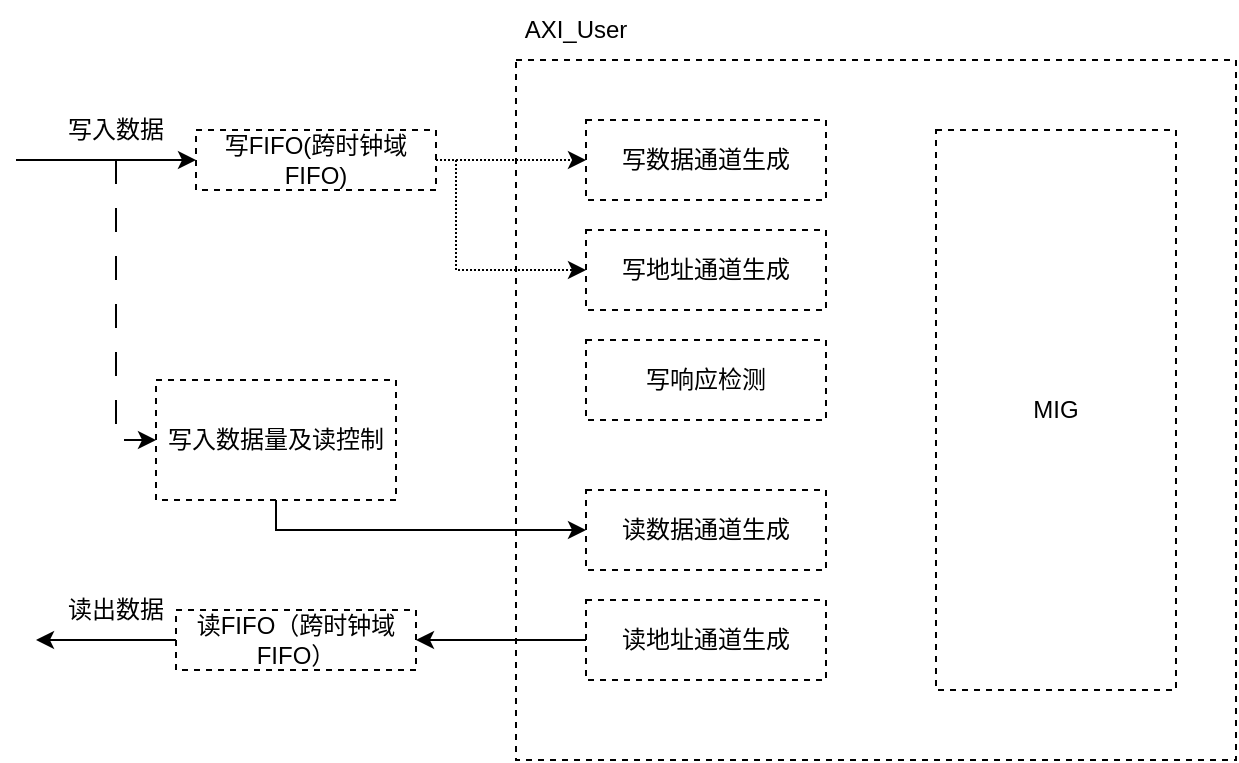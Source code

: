 <mxfile>
    <diagram id="Y5Y5It4pgEp3QDxbJxQu" name="第 1 页">
        <mxGraphModel dx="1320" dy="773" grid="1" gridSize="10" guides="1" tooltips="1" connect="1" arrows="1" fold="1" page="1" pageScale="1" pageWidth="850" pageHeight="1100" math="0" shadow="0">
            <root>
                <mxCell id="0"/>
                <mxCell id="1" parent="0"/>
                <mxCell id="2" value="" style="rounded=0;whiteSpace=wrap;html=1;fillColor=none;dashed=1;" parent="1" vertex="1">
                    <mxGeometry x="270" y="240" width="360" height="350" as="geometry"/>
                </mxCell>
                <mxCell id="3" value="AXI_User" style="text;strokeColor=none;align=center;fillColor=none;html=1;verticalAlign=middle;whiteSpace=wrap;rounded=0;dashed=1;" parent="1" vertex="1">
                    <mxGeometry x="270" y="210" width="60" height="30" as="geometry"/>
                </mxCell>
                <mxCell id="4" value="写数据通道生成" style="rounded=0;whiteSpace=wrap;html=1;dashed=1;fillColor=default;" parent="1" vertex="1">
                    <mxGeometry x="305" y="270" width="120" height="40" as="geometry"/>
                </mxCell>
                <mxCell id="5" value="写地址通道生成" style="rounded=0;whiteSpace=wrap;html=1;dashed=1;fillColor=default;" parent="1" vertex="1">
                    <mxGeometry x="305" y="325" width="120" height="40" as="geometry"/>
                </mxCell>
                <mxCell id="6" value="写响应检测" style="rounded=0;whiteSpace=wrap;html=1;dashed=1;fillColor=default;" parent="1" vertex="1">
                    <mxGeometry x="305" y="380" width="120" height="40" as="geometry"/>
                </mxCell>
                <mxCell id="9" value="MIG" style="rounded=0;whiteSpace=wrap;html=1;dashed=1;fillColor=none;" parent="1" vertex="1">
                    <mxGeometry x="480" y="275" width="120" height="280" as="geometry"/>
                </mxCell>
                <mxCell id="10" value="读数据通道生成" style="rounded=0;whiteSpace=wrap;html=1;dashed=1;fillColor=none;" parent="1" vertex="1">
                    <mxGeometry x="305" y="455" width="120" height="40" as="geometry"/>
                </mxCell>
                <mxCell id="11" value="读地址通道生成" style="rounded=0;whiteSpace=wrap;html=1;dashed=1;fillColor=none;" parent="1" vertex="1">
                    <mxGeometry x="305" y="510" width="120" height="40" as="geometry"/>
                </mxCell>
                <mxCell id="22" style="edgeStyle=none;rounded=0;html=1;exitX=1;exitY=0.5;exitDx=0;exitDy=0;dashed=1;dashPattern=1 1;strokeColor=default;" parent="1" source="12" target="4" edge="1">
                    <mxGeometry relative="1" as="geometry"/>
                </mxCell>
                <mxCell id="12" value="写FIFO(跨时钟域FIFO)" style="rounded=0;whiteSpace=wrap;html=1;dashed=1;fillColor=none;" parent="1" vertex="1">
                    <mxGeometry x="110" y="275" width="120" height="30" as="geometry"/>
                </mxCell>
                <mxCell id="13" value="" style="endArrow=classic;html=1;" parent="1" edge="1">
                    <mxGeometry width="50" height="50" relative="1" as="geometry">
                        <mxPoint x="20" y="290" as="sourcePoint"/>
                        <mxPoint x="110" y="290" as="targetPoint"/>
                    </mxGeometry>
                </mxCell>
                <mxCell id="14" value="写入数据" style="text;strokeColor=none;align=center;fillColor=none;html=1;verticalAlign=middle;whiteSpace=wrap;rounded=0;dashed=1;" parent="1" vertex="1">
                    <mxGeometry x="40" y="260" width="60" height="30" as="geometry"/>
                </mxCell>
                <mxCell id="15" value="读FIFO（跨时钟域FIFO）" style="rounded=0;whiteSpace=wrap;html=1;dashed=1;fillColor=none;" parent="1" vertex="1">
                    <mxGeometry x="100" y="515" width="120" height="30" as="geometry"/>
                </mxCell>
                <mxCell id="16" value="" style="endArrow=classic;html=1;exitX=0;exitY=0.5;exitDx=0;exitDy=0;" parent="1" source="15" edge="1">
                    <mxGeometry width="50" height="50" relative="1" as="geometry">
                        <mxPoint x="50" y="485" as="sourcePoint"/>
                        <mxPoint x="30" y="530" as="targetPoint"/>
                    </mxGeometry>
                </mxCell>
                <mxCell id="17" value="读出数据" style="text;strokeColor=none;align=center;fillColor=none;html=1;verticalAlign=middle;whiteSpace=wrap;rounded=0;dashed=1;" parent="1" vertex="1">
                    <mxGeometry x="40" y="500" width="60" height="30" as="geometry"/>
                </mxCell>
                <mxCell id="18" value="写入数据量及读控制" style="rounded=0;whiteSpace=wrap;html=1;dashed=1;fillColor=none;" parent="1" vertex="1">
                    <mxGeometry x="90" y="400" width="120" height="60" as="geometry"/>
                </mxCell>
                <mxCell id="19" value="" style="endArrow=classic;html=1;exitX=0.5;exitY=1;exitDx=0;exitDy=0;entryX=0;entryY=0.5;entryDx=0;entryDy=0;strokeColor=default;rounded=0;" parent="1" source="18" target="10" edge="1">
                    <mxGeometry width="50" height="50" relative="1" as="geometry">
                        <mxPoint x="150" y="480" as="sourcePoint"/>
                        <mxPoint x="200" y="430" as="targetPoint"/>
                        <Array as="points">
                            <mxPoint x="150" y="475"/>
                        </Array>
                    </mxGeometry>
                </mxCell>
                <mxCell id="20" value="" style="endArrow=classic;html=1;exitX=0;exitY=0.5;exitDx=0;exitDy=0;entryX=1;entryY=0.5;entryDx=0;entryDy=0;" parent="1" source="11" target="15" edge="1">
                    <mxGeometry width="50" height="50" relative="1" as="geometry">
                        <mxPoint x="250" y="650" as="sourcePoint"/>
                        <mxPoint x="300" y="600" as="targetPoint"/>
                    </mxGeometry>
                </mxCell>
                <mxCell id="21" value="" style="endArrow=classic;html=1;rounded=0;strokeColor=default;exitX=0.5;exitY=1;exitDx=0;exitDy=0;entryX=0;entryY=0.5;entryDx=0;entryDy=0;dashed=1;dashPattern=12 12;" parent="1" source="14" target="18" edge="1">
                    <mxGeometry width="50" height="50" relative="1" as="geometry">
                        <mxPoint x="110" y="380" as="sourcePoint"/>
                        <mxPoint x="160" y="330" as="targetPoint"/>
                        <Array as="points">
                            <mxPoint x="70" y="430"/>
                        </Array>
                    </mxGeometry>
                </mxCell>
                <mxCell id="23" value="" style="endArrow=classic;html=1;rounded=0;dashed=1;dashPattern=1 1;strokeColor=default;entryX=0;entryY=0.5;entryDx=0;entryDy=0;" parent="1" target="5" edge="1">
                    <mxGeometry width="50" height="50" relative="1" as="geometry">
                        <mxPoint x="240" y="290" as="sourcePoint"/>
                        <mxPoint x="260" y="320" as="targetPoint"/>
                        <Array as="points">
                            <mxPoint x="240" y="345"/>
                        </Array>
                    </mxGeometry>
                </mxCell>
            </root>
        </mxGraphModel>
    </diagram>
    <diagram id="5fQqk-cJtkmbtLY6SJZe" name="每个模块的关键信号说明">
        <mxGraphModel dx="1320" dy="773" grid="1" gridSize="10" guides="1" tooltips="1" connect="1" arrows="1" fold="1" page="1" pageScale="1" pageWidth="850" pageHeight="1100" math="0" shadow="0">
            <root>
                <mxCell id="0"/>
                <mxCell id="1" parent="0"/>
                <mxCell id="CP6TgfosUyrjVYmkiuH4-1" value="写FIFO" style="rounded=0;whiteSpace=wrap;html=1;dashed=1;fillColor=none;" parent="1" vertex="1">
                    <mxGeometry x="60" y="50" width="120" height="30" as="geometry"/>
                </mxCell>
                <mxCell id="CP6TgfosUyrjVYmkiuH4-2" value="输入的关键控制信号：&lt;br&gt;1、复位，保证初始地址一定正确&lt;br&gt;2、使能，打开使能后整体才开始工作&lt;br&gt;&lt;br&gt;输出的关键控制信号：&lt;br&gt;1、数据量大于域值标志（用于AXI开始burst）&lt;br&gt;" style="text;strokeColor=none;align=left;fillColor=none;html=1;verticalAlign=middle;whiteSpace=wrap;rounded=0;dashed=1;dashPattern=1 1;strokeWidth=4;" parent="1" vertex="1">
                    <mxGeometry x="60" y="90" width="290" height="80" as="geometry"/>
                </mxCell>
                <mxCell id="4LHh48joktztHIyCn1FA-1" value="写入数据量及读控制" style="rounded=0;whiteSpace=wrap;html=1;dashed=1;fillColor=none;" parent="1" vertex="1">
                    <mxGeometry x="500" y="730" width="120" height="60" as="geometry"/>
                </mxCell>
                <mxCell id="4LHh48joktztHIyCn1FA-2" value="关键控制信号：&lt;br&gt;1、复位，保证初始地址一定正确&lt;br&gt;2、使能，打开使能后整体才开始工作&lt;br&gt;3、DDR及FIFO存够一定数据量后发送给AXI读通道的读使能" style="text;strokeColor=none;align=left;fillColor=none;html=1;verticalAlign=middle;whiteSpace=wrap;rounded=0;dashed=1;dashPattern=1 1;strokeWidth=4;" parent="1" vertex="1">
                    <mxGeometry x="500" y="780" width="350" height="80" as="geometry"/>
                </mxCell>
                <mxCell id="2NWbRt48MkIHp793HLQV-1" value="写数据通道生成" style="rounded=0;whiteSpace=wrap;html=1;dashed=1;fillColor=none;" parent="1" vertex="1">
                    <mxGeometry x="60" y="200" width="120" height="40" as="geometry"/>
                </mxCell>
                <mxCell id="2NWbRt48MkIHp793HLQV-2" value="关键控制信号：&lt;br&gt;1、发送给写缓存FIFO的读使能" style="text;strokeColor=none;align=left;fillColor=none;html=1;verticalAlign=middle;whiteSpace=wrap;rounded=0;dashed=1;dashPattern=1 1;strokeWidth=4;" parent="1" vertex="1">
                    <mxGeometry x="60" y="240" width="290" height="60" as="geometry"/>
                </mxCell>
                <mxCell id="703_ABPNdcmk_6YEJSQH-1" value="写地址通道生成" style="rounded=0;whiteSpace=wrap;html=1;dashed=1;fillColor=default;" parent="1" vertex="1">
                    <mxGeometry x="60" y="310" width="120" height="40" as="geometry"/>
                </mxCell>
                <mxCell id="703_ABPNdcmk_6YEJSQH-2" value="关键控制信号：&lt;br&gt;1、生成&lt;span style=&quot;background-color: rgb(30, 30, 30); color: rgb(212, 212, 212); font-family: &amp;quot;Droid Sans Mono&amp;quot;, &amp;quot;monospace&amp;quot;, monospace; font-size: 14px;&quot;&gt;start_single_burst_write信号给写数据通道，表示一次写突发开始&lt;/span&gt;" style="text;strokeColor=none;align=left;fillColor=none;html=1;verticalAlign=middle;whiteSpace=wrap;rounded=0;dashed=1;dashPattern=1 1;strokeWidth=4;" parent="1" vertex="1">
                    <mxGeometry x="60" y="350" width="290" height="60" as="geometry"/>
                </mxCell>
            </root>
        </mxGraphModel>
    </diagram>
</mxfile>